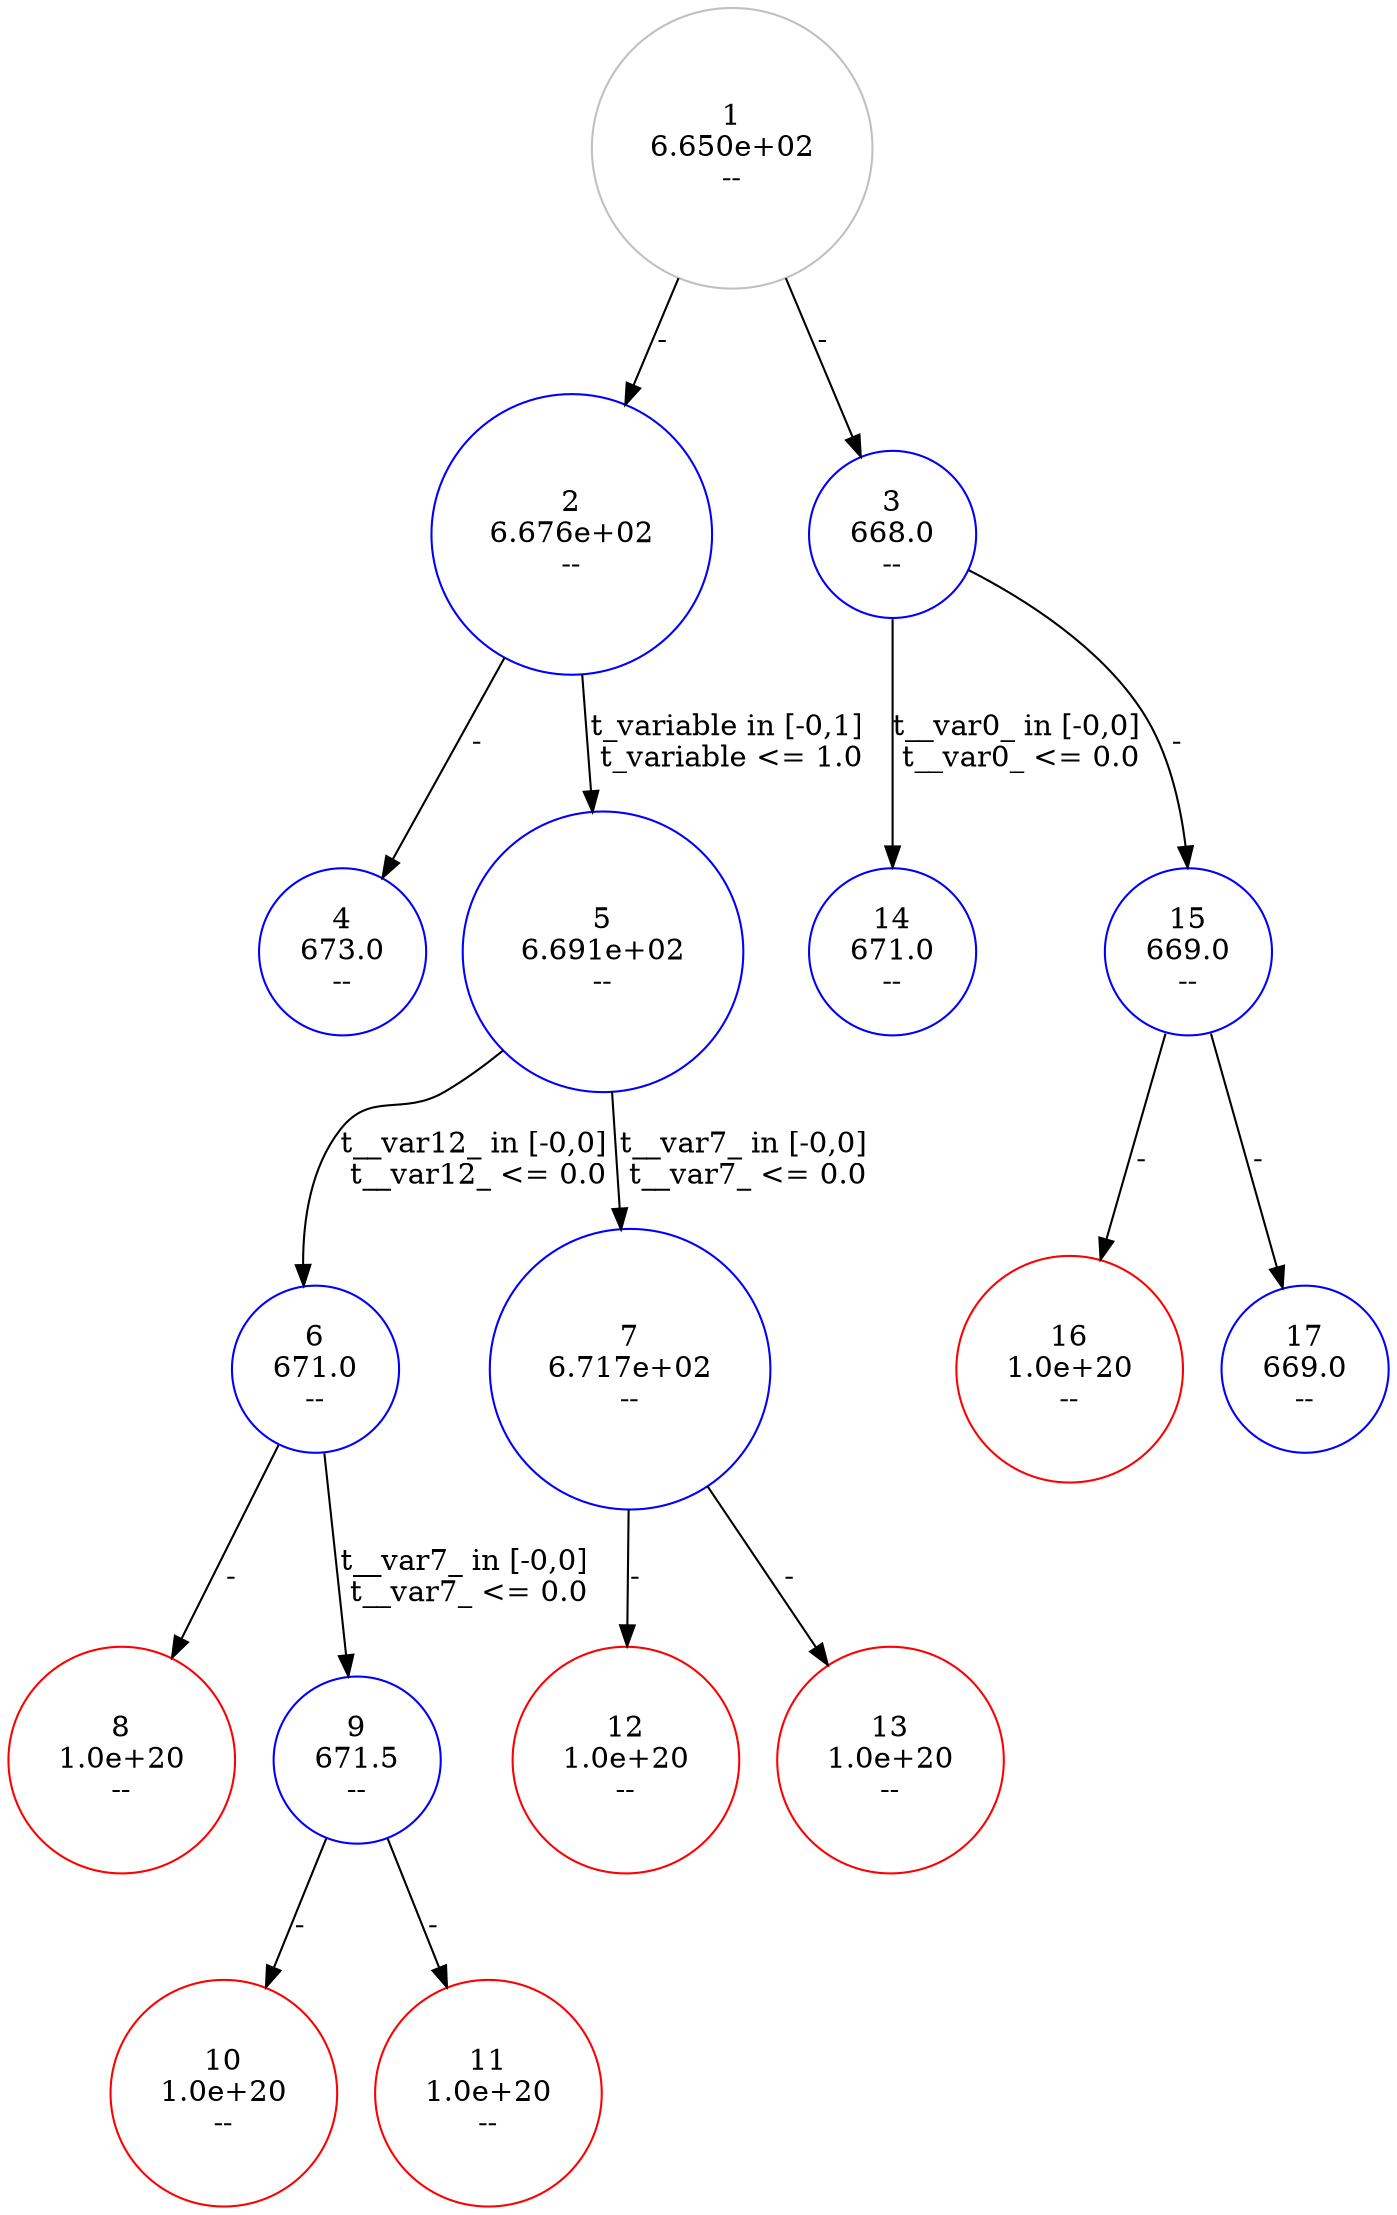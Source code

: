 digraph finite_state_machine {
	rankdir=TB;
	size="11,17" node [shape = circle];
        1 [ label = "1\n6.650e+02\n--", color = "gray" ];
        1 -> 2 [ label = "-" ];
        2 [ label = "2\n6.676e+02\n--", color = "blue" ];
        1 -> 3 [ label = "-" ];
        3 [ label = "3\n668.0\n--", color = "blue" ];
        2 -> 4 [ label = "-" ];
        4 [ label = "4\n673.0\n--", color = "blue" ];
        2 -> 5 [ label = "t_variable in [-0,1]
 t_variable <= 1.0" ];
        5 [ label = "5\n6.691e+02\n--", color = "blue" ];
        5 -> 6 [ label = "t__var12_ in [-0,0]
 t__var12_ <= 0.0" ];
        6 [ label = "6\n671.0\n--", color = "blue" ];
        5 -> 7 [ label = "t__var7_ in [-0,0]
 t__var7_ <= 0.0" ];
        7 [ label = "7\n6.717e+02\n--", color = "blue" ];
        6 -> 8 [ label = "-" ];
        8 [ label = "8\n1.0e+20\n--", color = "red" ];
        6 -> 9 [ label = "t__var7_ in [-0,0]
 t__var7_ <= 0.0" ];
        9 [ label = "9\n671.5\n--", color = "blue" ];
        9 -> 10 [ label = "-" ];
        10 [ label = "10\n1.0e+20\n--", color = "red" ];
        9 -> 11 [ label = "-" ];
        11 [ label = "11\n1.0e+20\n--", color = "red" ];
        7 -> 12 [ label = "-" ];
        12 [ label = "12\n1.0e+20\n--", color = "red" ];
        7 -> 13 [ label = "-" ];
        13 [ label = "13\n1.0e+20\n--", color = "red" ];
        3 -> 14 [ label = "t__var0_ in [-0,0]
 t__var0_ <= 0.0" ];
        14 [ label = "14\n671.0\n--", color = "blue" ];
        3 -> 15 [ label = "-" ];
        15 [ label = "15\n669.0\n--", color = "blue" ];
        15 -> 16 [ label = "-" ];
        16 [ label = "16\n1.0e+20\n--", color = "red" ];
        15 -> 17 [ label = "-" ];
        17 [ label = "17\n669.0\n--", color = "blue" ];
}